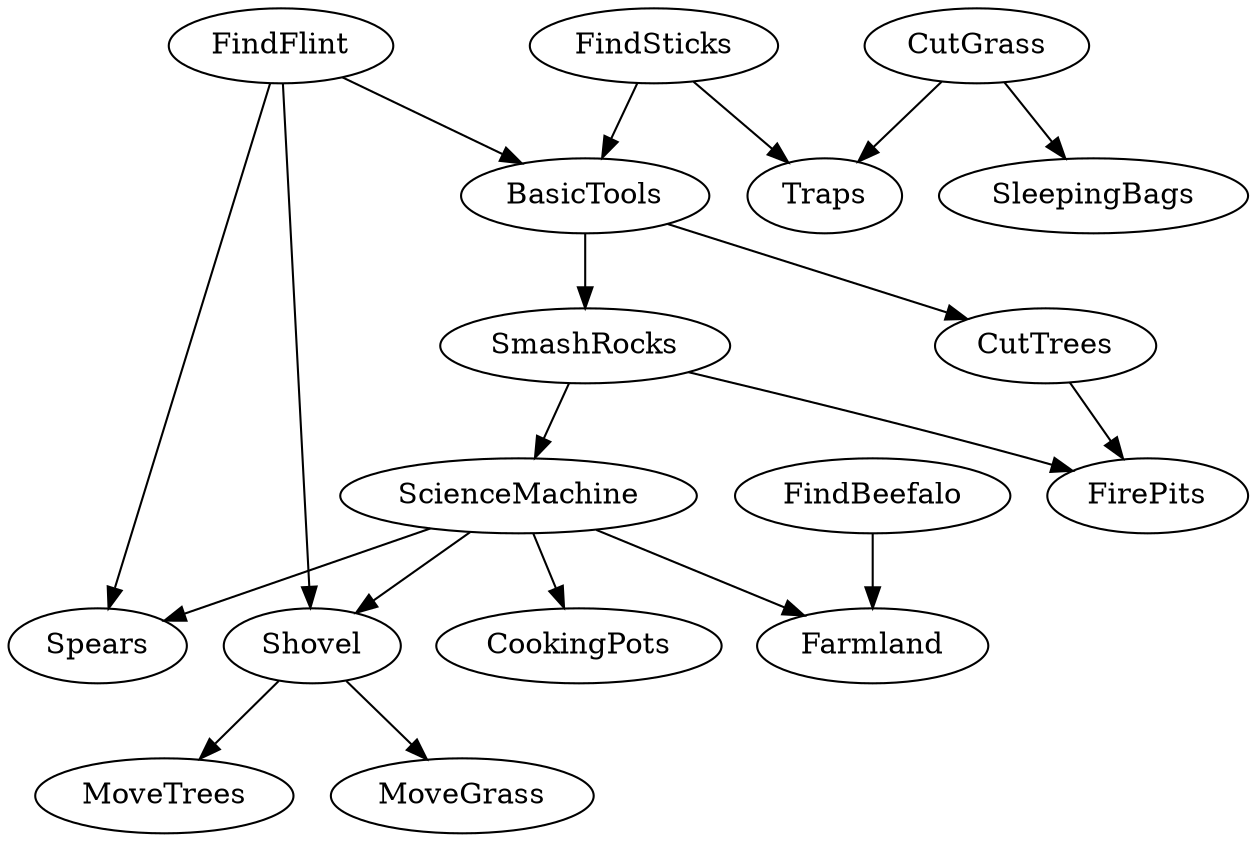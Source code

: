 digraph dst {

FindSticks -> {BasicTools Traps};
FindFlint -> {BasicTools Shovel Spears};
CutGrass -> {SleepingBags Traps};

BasicTools -> {SmashRocks CutTrees};

SmashRocks -> {ScienceMachine FirePits};
CutTrees -> {FirePits};
FindBeefalo -> {Farmland};

ScienceMachine -> {Shovel Farmland CookingPots Spears};
Shovel -> {MoveTrees MoveGrass};

}
